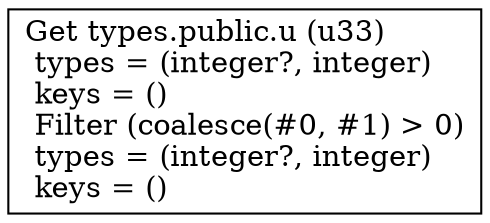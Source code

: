 digraph G {
    node0 [shape = record, label=" Get types.public.u (u33)\l  types = (integer?, integer)\l  keys = ()\l Filter (coalesce(#0, #1) \> 0)\l  types = (integer?, integer)\l  keys = ()\l"]
}
